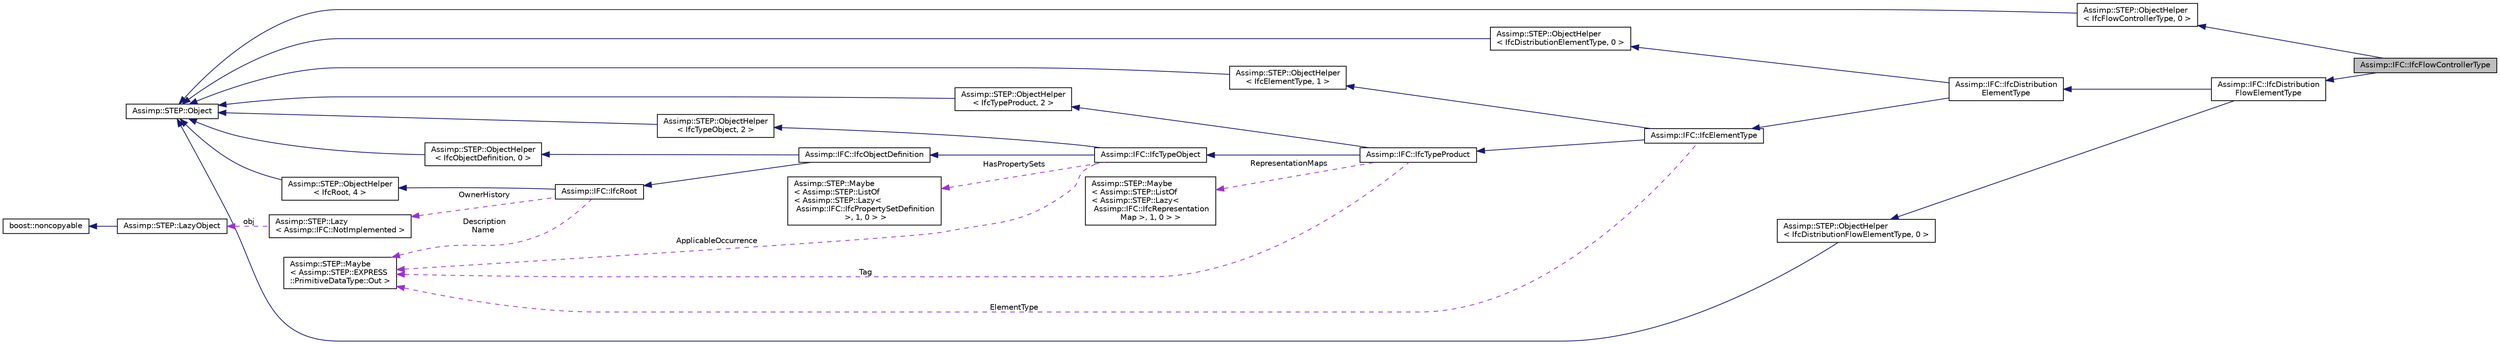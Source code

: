 digraph "Assimp::IFC::IfcFlowControllerType"
{
  edge [fontname="Helvetica",fontsize="10",labelfontname="Helvetica",labelfontsize="10"];
  node [fontname="Helvetica",fontsize="10",shape=record];
  rankdir="LR";
  Node1 [label="Assimp::IFC::IfcFlowControllerType",height=0.2,width=0.4,color="black", fillcolor="grey75", style="filled", fontcolor="black"];
  Node2 -> Node1 [dir="back",color="midnightblue",fontsize="10",style="solid"];
  Node2 [label="Assimp::IFC::IfcDistribution\lFlowElementType",height=0.2,width=0.4,color="black", fillcolor="white", style="filled",URL="$struct_assimp_1_1_i_f_c_1_1_ifc_distribution_flow_element_type.html"];
  Node3 -> Node2 [dir="back",color="midnightblue",fontsize="10",style="solid"];
  Node3 [label="Assimp::IFC::IfcDistribution\lElementType",height=0.2,width=0.4,color="black", fillcolor="white", style="filled",URL="$struct_assimp_1_1_i_f_c_1_1_ifc_distribution_element_type.html"];
  Node4 -> Node3 [dir="back",color="midnightblue",fontsize="10",style="solid"];
  Node4 [label="Assimp::IFC::IfcElementType",height=0.2,width=0.4,color="black", fillcolor="white", style="filled",URL="$struct_assimp_1_1_i_f_c_1_1_ifc_element_type.html"];
  Node5 -> Node4 [dir="back",color="midnightblue",fontsize="10",style="solid"];
  Node5 [label="Assimp::IFC::IfcTypeProduct",height=0.2,width=0.4,color="black", fillcolor="white", style="filled",URL="$struct_assimp_1_1_i_f_c_1_1_ifc_type_product.html"];
  Node6 -> Node5 [dir="back",color="midnightblue",fontsize="10",style="solid"];
  Node6 [label="Assimp::IFC::IfcTypeObject",height=0.2,width=0.4,color="black", fillcolor="white", style="filled",URL="$struct_assimp_1_1_i_f_c_1_1_ifc_type_object.html"];
  Node7 -> Node6 [dir="back",color="midnightblue",fontsize="10",style="solid"];
  Node7 [label="Assimp::IFC::IfcObjectDefinition",height=0.2,width=0.4,color="black", fillcolor="white", style="filled",URL="$struct_assimp_1_1_i_f_c_1_1_ifc_object_definition.html"];
  Node8 -> Node7 [dir="back",color="midnightblue",fontsize="10",style="solid"];
  Node8 [label="Assimp::IFC::IfcRoot",height=0.2,width=0.4,color="black", fillcolor="white", style="filled",URL="$struct_assimp_1_1_i_f_c_1_1_ifc_root.html"];
  Node9 -> Node8 [dir="back",color="midnightblue",fontsize="10",style="solid"];
  Node9 [label="Assimp::STEP::ObjectHelper\l\< IfcRoot, 4 \>",height=0.2,width=0.4,color="black", fillcolor="white", style="filled",URL="$struct_assimp_1_1_s_t_e_p_1_1_object_helper.html"];
  Node10 -> Node9 [dir="back",color="midnightblue",fontsize="10",style="solid"];
  Node10 [label="Assimp::STEP::Object",height=0.2,width=0.4,color="black", fillcolor="white", style="filled",URL="$class_assimp_1_1_s_t_e_p_1_1_object.html"];
  Node11 -> Node8 [dir="back",color="darkorchid3",fontsize="10",style="dashed",label=" Description\nName" ];
  Node11 [label="Assimp::STEP::Maybe\l\< Assimp::STEP::EXPRESS\l::PrimitiveDataType::Out \>",height=0.2,width=0.4,color="black", fillcolor="white", style="filled",URL="$struct_assimp_1_1_s_t_e_p_1_1_maybe.html"];
  Node12 -> Node8 [dir="back",color="darkorchid3",fontsize="10",style="dashed",label=" OwnerHistory" ];
  Node12 [label="Assimp::STEP::Lazy\l\< Assimp::IFC::NotImplemented \>",height=0.2,width=0.4,color="black", fillcolor="white", style="filled",URL="$struct_assimp_1_1_s_t_e_p_1_1_lazy.html"];
  Node13 -> Node12 [dir="back",color="darkorchid3",fontsize="10",style="dashed",label=" obj" ];
  Node13 [label="Assimp::STEP::LazyObject",height=0.2,width=0.4,color="black", fillcolor="white", style="filled",URL="$class_assimp_1_1_s_t_e_p_1_1_lazy_object.html"];
  Node14 -> Node13 [dir="back",color="midnightblue",fontsize="10",style="solid"];
  Node14 [label="boost::noncopyable",height=0.2,width=0.4,color="black", fillcolor="white", style="filled",URL="$classboost_1_1noncopyable___1_1noncopyable.html"];
  Node15 -> Node7 [dir="back",color="midnightblue",fontsize="10",style="solid"];
  Node15 [label="Assimp::STEP::ObjectHelper\l\< IfcObjectDefinition, 0 \>",height=0.2,width=0.4,color="black", fillcolor="white", style="filled",URL="$struct_assimp_1_1_s_t_e_p_1_1_object_helper.html"];
  Node10 -> Node15 [dir="back",color="midnightblue",fontsize="10",style="solid"];
  Node16 -> Node6 [dir="back",color="midnightblue",fontsize="10",style="solid"];
  Node16 [label="Assimp::STEP::ObjectHelper\l\< IfcTypeObject, 2 \>",height=0.2,width=0.4,color="black", fillcolor="white", style="filled",URL="$struct_assimp_1_1_s_t_e_p_1_1_object_helper.html"];
  Node10 -> Node16 [dir="back",color="midnightblue",fontsize="10",style="solid"];
  Node17 -> Node6 [dir="back",color="darkorchid3",fontsize="10",style="dashed",label=" HasPropertySets" ];
  Node17 [label="Assimp::STEP::Maybe\l\< Assimp::STEP::ListOf\l\< Assimp::STEP::Lazy\<\l Assimp::IFC::IfcPropertySetDefinition\l \>, 1, 0 \> \>",height=0.2,width=0.4,color="black", fillcolor="white", style="filled",URL="$struct_assimp_1_1_s_t_e_p_1_1_maybe.html"];
  Node11 -> Node6 [dir="back",color="darkorchid3",fontsize="10",style="dashed",label=" ApplicableOccurrence" ];
  Node18 -> Node5 [dir="back",color="midnightblue",fontsize="10",style="solid"];
  Node18 [label="Assimp::STEP::ObjectHelper\l\< IfcTypeProduct, 2 \>",height=0.2,width=0.4,color="black", fillcolor="white", style="filled",URL="$struct_assimp_1_1_s_t_e_p_1_1_object_helper.html"];
  Node10 -> Node18 [dir="back",color="midnightblue",fontsize="10",style="solid"];
  Node19 -> Node5 [dir="back",color="darkorchid3",fontsize="10",style="dashed",label=" RepresentationMaps" ];
  Node19 [label="Assimp::STEP::Maybe\l\< Assimp::STEP::ListOf\l\< Assimp::STEP::Lazy\<\l Assimp::IFC::IfcRepresentation\lMap \>, 1, 0 \> \>",height=0.2,width=0.4,color="black", fillcolor="white", style="filled",URL="$struct_assimp_1_1_s_t_e_p_1_1_maybe.html"];
  Node11 -> Node5 [dir="back",color="darkorchid3",fontsize="10",style="dashed",label=" Tag" ];
  Node20 -> Node4 [dir="back",color="midnightblue",fontsize="10",style="solid"];
  Node20 [label="Assimp::STEP::ObjectHelper\l\< IfcElementType, 1 \>",height=0.2,width=0.4,color="black", fillcolor="white", style="filled",URL="$struct_assimp_1_1_s_t_e_p_1_1_object_helper.html"];
  Node10 -> Node20 [dir="back",color="midnightblue",fontsize="10",style="solid"];
  Node11 -> Node4 [dir="back",color="darkorchid3",fontsize="10",style="dashed",label=" ElementType" ];
  Node21 -> Node3 [dir="back",color="midnightblue",fontsize="10",style="solid"];
  Node21 [label="Assimp::STEP::ObjectHelper\l\< IfcDistributionElementType, 0 \>",height=0.2,width=0.4,color="black", fillcolor="white", style="filled",URL="$struct_assimp_1_1_s_t_e_p_1_1_object_helper.html"];
  Node10 -> Node21 [dir="back",color="midnightblue",fontsize="10",style="solid"];
  Node22 -> Node2 [dir="back",color="midnightblue",fontsize="10",style="solid"];
  Node22 [label="Assimp::STEP::ObjectHelper\l\< IfcDistributionFlowElementType, 0 \>",height=0.2,width=0.4,color="black", fillcolor="white", style="filled",URL="$struct_assimp_1_1_s_t_e_p_1_1_object_helper.html"];
  Node10 -> Node22 [dir="back",color="midnightblue",fontsize="10",style="solid"];
  Node23 -> Node1 [dir="back",color="midnightblue",fontsize="10",style="solid"];
  Node23 [label="Assimp::STEP::ObjectHelper\l\< IfcFlowControllerType, 0 \>",height=0.2,width=0.4,color="black", fillcolor="white", style="filled",URL="$struct_assimp_1_1_s_t_e_p_1_1_object_helper.html"];
  Node10 -> Node23 [dir="back",color="midnightblue",fontsize="10",style="solid"];
}
